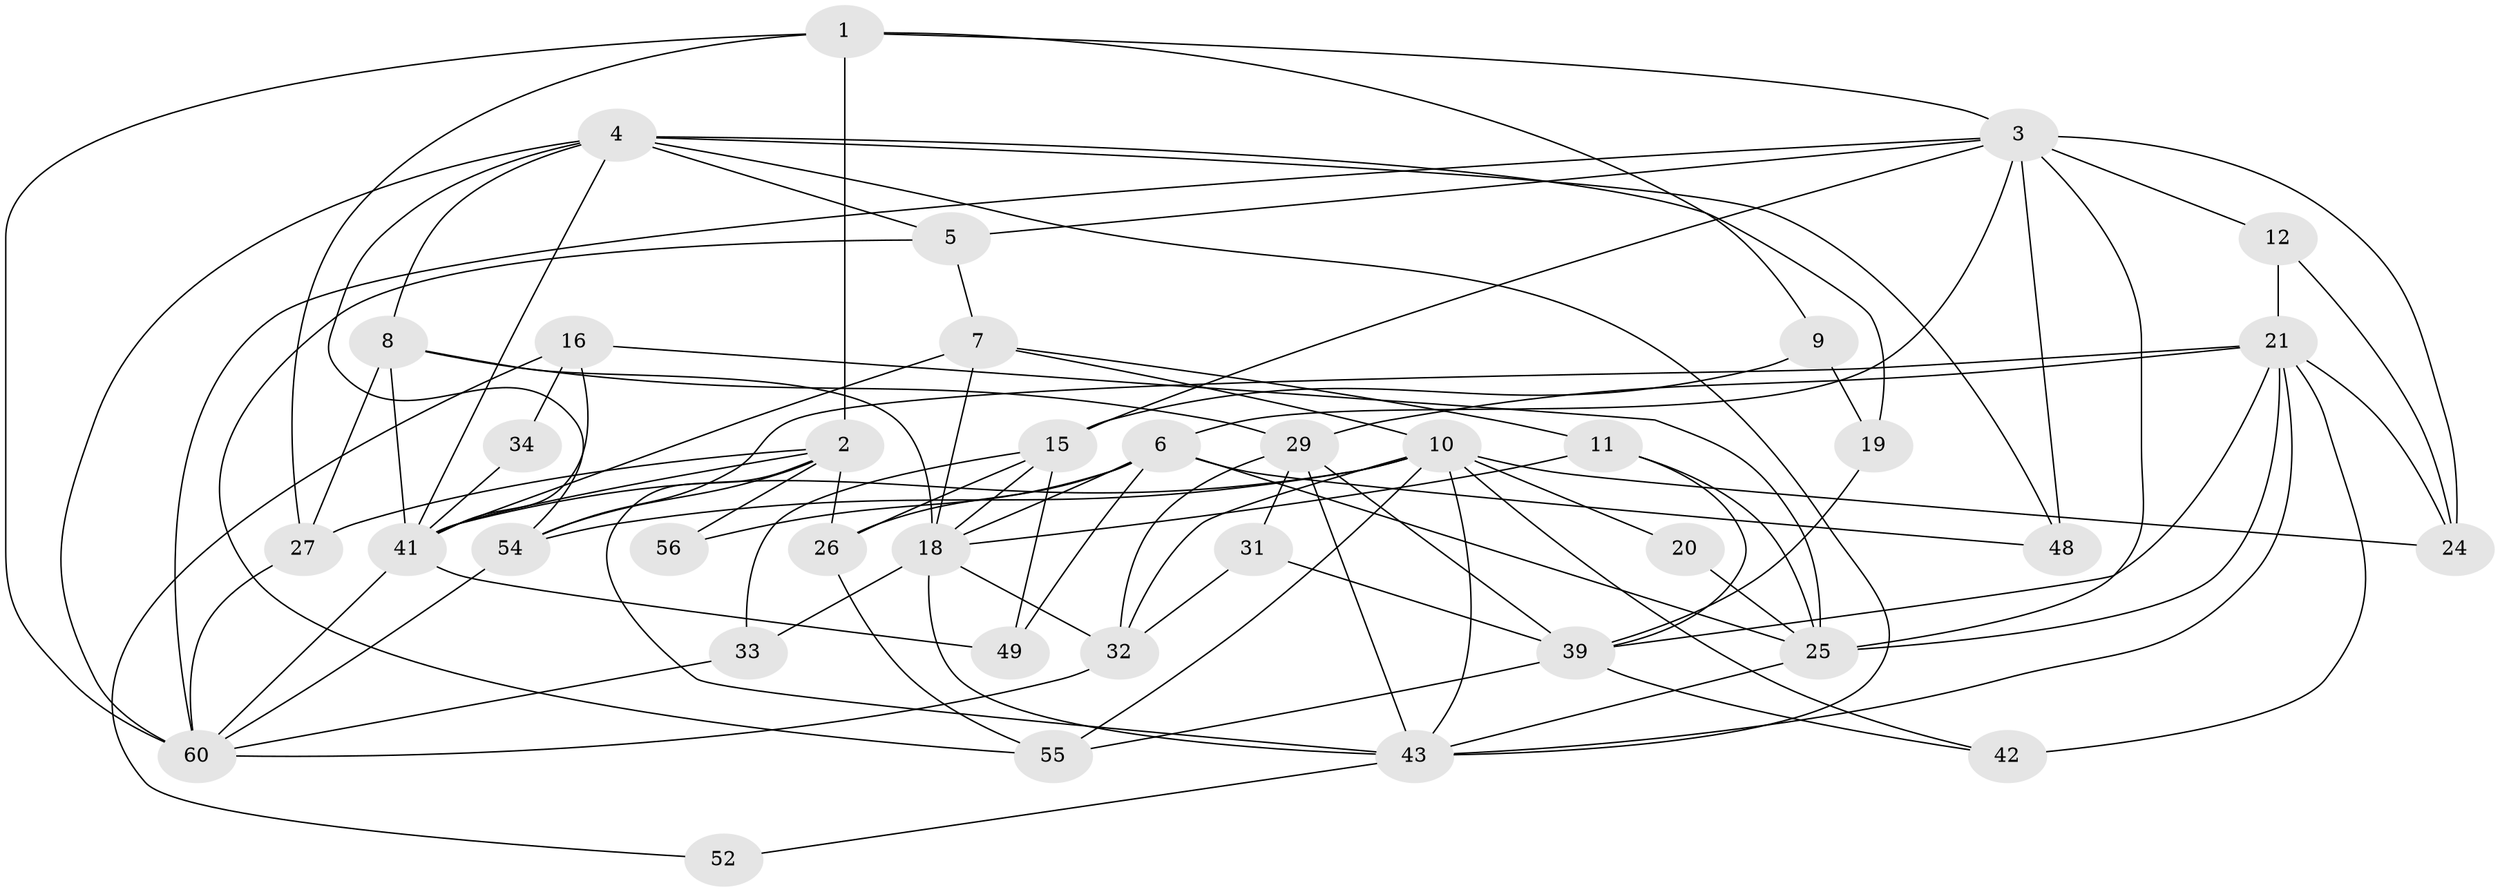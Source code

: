 // Generated by graph-tools (version 1.1) at 2025/52/02/27/25 19:52:09]
// undirected, 38 vertices, 96 edges
graph export_dot {
graph [start="1"]
  node [color=gray90,style=filled];
  1 [super="+17"];
  2 [super="+37"];
  3 [super="+61"];
  4 [super="+14"];
  5;
  6 [super="+13"];
  7 [super="+35"];
  8 [super="+44"];
  9 [super="+30"];
  10 [super="+23"];
  11 [super="+53"];
  12;
  15 [super="+28"];
  16 [super="+38"];
  18 [super="+36"];
  19;
  20;
  21 [super="+22"];
  24 [super="+45"];
  25 [super="+47"];
  26;
  27;
  29 [super="+46"];
  31;
  32 [super="+40"];
  33 [super="+51"];
  34;
  39 [super="+50"];
  41 [super="+57"];
  42;
  43 [super="+58"];
  48;
  49;
  52;
  54;
  55 [super="+59"];
  56;
  60 [super="+62"];
  1 -- 27;
  1 -- 60;
  1 -- 3;
  1 -- 2;
  1 -- 9;
  2 -- 54;
  2 -- 56;
  2 -- 26;
  2 -- 27;
  2 -- 43;
  2 -- 41;
  3 -- 24;
  3 -- 5;
  3 -- 12;
  3 -- 25;
  3 -- 48;
  3 -- 6;
  3 -- 60;
  3 -- 15;
  4 -- 60;
  4 -- 43;
  4 -- 19;
  4 -- 48;
  4 -- 5;
  4 -- 54;
  4 -- 8;
  4 -- 41;
  5 -- 55;
  5 -- 7;
  6 -- 26;
  6 -- 49;
  6 -- 48;
  6 -- 56;
  6 -- 25;
  6 -- 18;
  7 -- 41;
  7 -- 11;
  7 -- 10;
  7 -- 18;
  8 -- 27;
  8 -- 41;
  8 -- 18;
  8 -- 29;
  9 -- 19;
  9 -- 15;
  10 -- 32;
  10 -- 42;
  10 -- 55;
  10 -- 20;
  10 -- 54;
  10 -- 24;
  10 -- 41;
  10 -- 43;
  11 -- 25;
  11 -- 39;
  11 -- 18;
  12 -- 21;
  12 -- 24;
  15 -- 49;
  15 -- 26;
  15 -- 18;
  15 -- 33;
  16 -- 41;
  16 -- 52;
  16 -- 25;
  16 -- 34;
  18 -- 33;
  18 -- 32;
  18 -- 43;
  19 -- 39;
  20 -- 25;
  21 -- 25;
  21 -- 29;
  21 -- 42 [weight=2];
  21 -- 54;
  21 -- 39;
  21 -- 24;
  21 -- 43;
  25 -- 43;
  26 -- 55;
  27 -- 60;
  29 -- 31;
  29 -- 32;
  29 -- 39;
  29 -- 43;
  31 -- 39;
  31 -- 32;
  32 -- 60;
  33 -- 60;
  34 -- 41;
  39 -- 55;
  39 -- 42;
  41 -- 60;
  41 -- 49;
  43 -- 52;
  54 -- 60;
}
